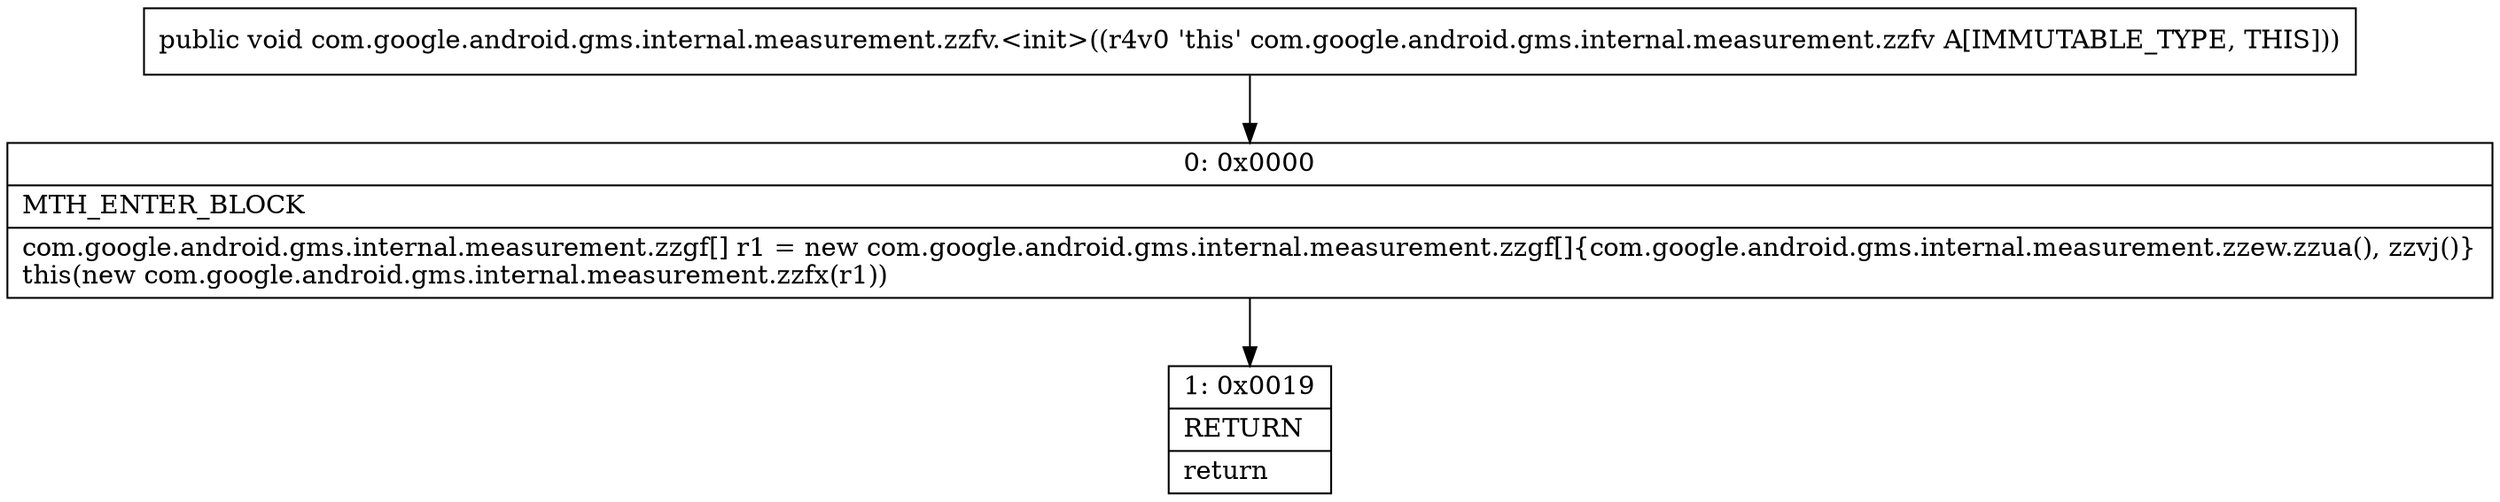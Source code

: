 digraph "CFG forcom.google.android.gms.internal.measurement.zzfv.\<init\>()V" {
Node_0 [shape=record,label="{0\:\ 0x0000|MTH_ENTER_BLOCK\l|com.google.android.gms.internal.measurement.zzgf[] r1 = new com.google.android.gms.internal.measurement.zzgf[]\{com.google.android.gms.internal.measurement.zzew.zzua(), zzvj()\}\lthis(new com.google.android.gms.internal.measurement.zzfx(r1))\l}"];
Node_1 [shape=record,label="{1\:\ 0x0019|RETURN\l|return\l}"];
MethodNode[shape=record,label="{public void com.google.android.gms.internal.measurement.zzfv.\<init\>((r4v0 'this' com.google.android.gms.internal.measurement.zzfv A[IMMUTABLE_TYPE, THIS])) }"];
MethodNode -> Node_0;
Node_0 -> Node_1;
}

